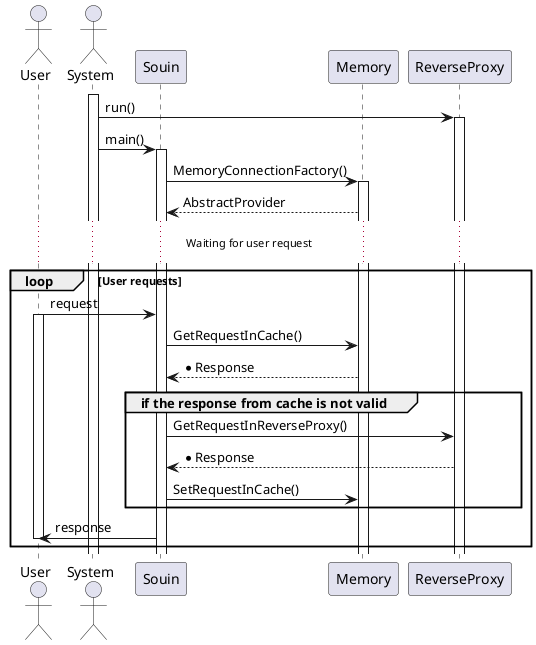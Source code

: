 @startuml
actor User
actor System
activate System
participant Souin
participant Memory
participant ReverseProxy
System -> ReverseProxy ++ : run()
System -> Souin ++ : main()
Souin -> Memory ++ : MemoryConnectionFactory()
Souin <-- Memory : AbstractProvider
... Waiting for user request ...
loop User requests
  User -> Souin : request
  activate User
  Souin -> Memory: GetRequestInCache()
  Souin <-- Memory: *Response
  group if the response from cache is not valid
    Souin -> ReverseProxy: GetRequestInReverseProxy()
    Souin <-- ReverseProxy: *Response
    Souin -> Memory: SetRequestInCache()
  end
Souin -> User : response
deactivate User
end
@enduml
